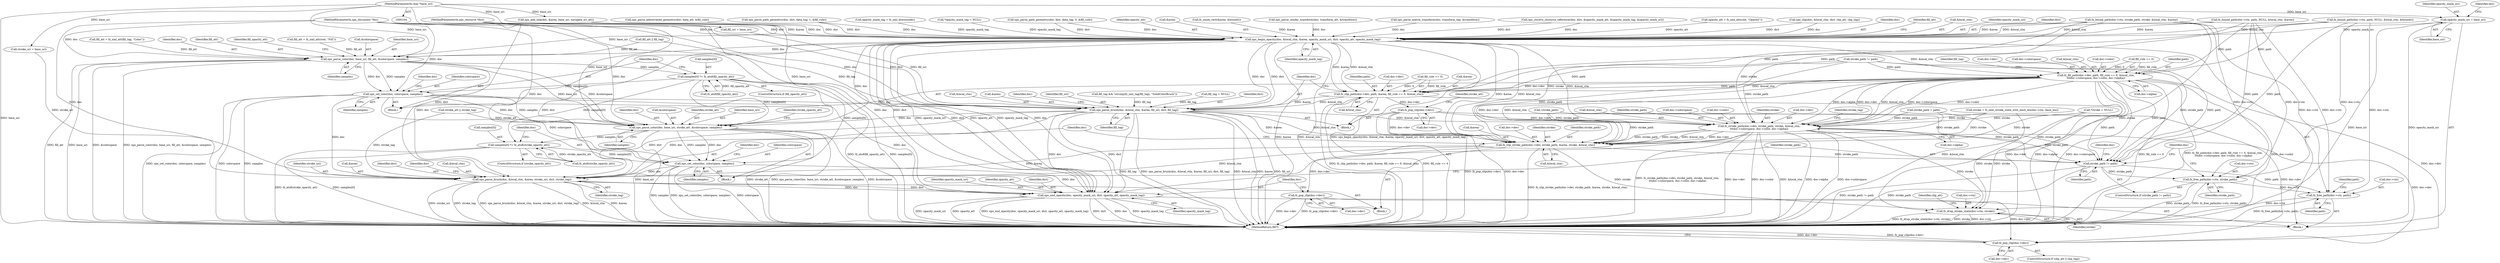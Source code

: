 digraph "0_ghostscript_60dabde18d7fe12b19da8b509bdfee9cc886aafc_3@pointer" {
"1000342" [label="(Call,opacity_mask_uri = base_uri)"];
"1000107" [label="(MethodParameterIn,char *base_uri)"];
"1000784" [label="(Call,xps_begin_opacity(doc, &local_ctm, &area, opacity_mask_uri, dict, opacity_att, opacity_mask_tag))"];
"1000797" [label="(Call,xps_parse_color(doc, base_uri, fill_att, &colorspace, samples))"];
"1000806" [label="(Call,samples[0] *= fz_atof(fill_opacity_att))"];
"1000812" [label="(Call,xps_set_color(doc, colorspace, samples))"];
"1000850" [label="(Call,xps_parse_brush(doc, &local_ctm, &area, fill_uri, dict, fill_tag))"];
"1000866" [label="(Call,xps_parse_color(doc, base_uri, stroke_att, &colorspace, samples))"];
"1000875" [label="(Call,samples[0] *= fz_atof(stroke_opacity_att))"];
"1000881" [label="(Call,xps_set_color(doc, colorspace, samples))"];
"1000915" [label="(Call,xps_parse_brush(doc, &local_ctm, &area, stroke_uri, dict, stroke_tag))"];
"1000928" [label="(Call,xps_end_opacity(doc, opacity_mask_uri, dict, opacity_att, opacity_mask_tag))"];
"1000885" [label="(Call,fz_stroke_path(doc->dev, stroke_path, stroke, &local_ctm,\n\t\t\tdoc->colorspace, doc->color, doc->alpha))"];
"1000905" [label="(Call,fz_clip_stroke_path(doc->dev, stroke_path, &area, stroke, &local_ctm))"];
"1000924" [label="(Call,fz_pop_clip(doc->dev))"];
"1000960" [label="(Call,fz_pop_clip(doc->dev))"];
"1000935" [label="(Call,stroke_path != path)"];
"1000938" [label="(Call,fz_free_path(doc->ctx, stroke_path))"];
"1000943" [label="(Call,fz_free_path(doc->ctx, path))"];
"1000951" [label="(Call,fz_drop_stroke_state(doc->ctx, stroke))"];
"1000816" [label="(Call,fz_fill_path(doc->dev, path, fill_rule == 0, &local_ctm,\n\t\t\tdoc->colorspace, doc->color, doc->alpha))"];
"1000838" [label="(Call,fz_clip_path(doc->dev, path, &area, fill_rule == 0, &local_ctm))"];
"1000859" [label="(Call,fz_pop_clip(doc->dev))"];
"1000422" [label="(Call,fill_tag = NULL)"];
"1000869" [label="(Identifier,stroke_att)"];
"1000795" [label="(Identifier,fill_att)"];
"1000930" [label="(Identifier,opacity_mask_uri)"];
"1000786" [label="(Call,&local_ctm)"];
"1000919" [label="(Call,&area)"];
"1000387" [label="(Call,xps_resolve_resource_reference(doc, dict, &opacity_mask_att, &opacity_mask_tag, &opacity_mask_uri))"];
"1000960" [label="(Call,fz_pop_clip(doc->dev))"];
"1000726" [label="(Call,stroke_att || stroke_tag)"];
"1000829" [label="(Call,doc->color)"];
"1000799" [label="(Identifier,base_uri)"];
"1000925" [label="(Call,doc->dev)"];
"1000868" [label="(Identifier,base_uri)"];
"1000821" [label="(Call,fill_rule == 0)"];
"1000876" [label="(Call,samples[0])"];
"1000210" [label="(Call,opacity_att = fz_xml_att(root, \"Opacity\"))"];
"1000932" [label="(Identifier,opacity_att)"];
"1000912" [label="(Identifier,stroke)"];
"1000922" [label="(Identifier,dict)"];
"1000884" [label="(Identifier,samples)"];
"1000859" [label="(Call,fz_pop_clip(doc->dev))"];
"1000674" [label="(Call,xps_clip(doc, &local_ctm, dict, clip_att, clip_tag))"];
"1000336" [label="(Call,fill_uri = base_uri)"];
"1000813" [label="(Identifier,doc)"];
"1000909" [label="(Identifier,stroke_path)"];
"1000785" [label="(Identifier,doc)"];
"1000893" [label="(Call,doc->colorspace)"];
"1000820" [label="(Identifier,path)"];
"1000742" [label="(Call,stroke_path != path)"];
"1000864" [label="(Identifier,stroke_att)"];
"1000904" [label="(Block,)"];
"1000200" [label="(Call,fill_att = fz_xml_att(root, \"Fill\"))"];
"1000949" [label="(Identifier,path)"];
"1000937" [label="(Identifier,path)"];
"1000807" [label="(Call,samples[0])"];
"1000947" [label="(Identifier,path)"];
"1000910" [label="(Call,&area)"];
"1000778" [label="(Call,xps_add_link(doc, &area, base_uri, navigate_uri_att))"];
"1000896" [label="(Call,doc->color)"];
"1000346" [label="(Identifier,doc)"];
"1000944" [label="(Call,doc->ctx)"];
"1000890" [label="(Identifier,stroke)"];
"1000815" [label="(Identifier,samples)"];
"1000866" [label="(Call,xps_parse_color(doc, base_uri, stroke_att, &colorspace, samples))"];
"1000722" [label="(Call,stroke_path = path)"];
"1000934" [label="(ControlStructure,if (stroke_path != path))"];
"1000852" [label="(Call,&local_ctm)"];
"1000790" [label="(Identifier,opacity_mask_uri)"];
"1000886" [label="(Call,doc->dev)"];
"1000836" [label="(Identifier,fill_tag)"];
"1000839" [label="(Call,doc->dev)"];
"1000791" [label="(Identifier,dict)"];
"1000955" [label="(Identifier,stroke)"];
"1000817" [label="(Call,doc->dev)"];
"1000838" [label="(Call,fz_clip_path(doc->dev, path, &area, fill_rule == 0, &local_ctm))"];
"1000903" [label="(Identifier,stroke_tag)"];
"1000933" [label="(Identifier,opacity_mask_tag)"];
"1000688" [label="(Call,xps_parse_abbreviated_geometry(doc, data_att, &fill_rule))"];
"1000810" [label="(Call,fz_atof(fill_opacity_att))"];
"1000854" [label="(Call,&area)"];
"1000766" [label="(Call,fz_bound_path(doc->ctx, path, NULL, &local_ctm, &area))"];
"1000929" [label="(Identifier,doc)"];
"1000342" [label="(Call,opacity_mask_uri = base_uri)"];
"1000712" [label="(Call,xps_parse_path_geometry(doc, dict, data_tag, 1, &fill_rule))"];
"1000883" [label="(Identifier,colorspace)"];
"1000745" [label="(Call,fill_att || fill_tag)"];
"1000292" [label="(Call,opacity_mask_tag = fz_xml_down(node))"];
"1000891" [label="(Call,&local_ctm)"];
"1000845" [label="(Call,fill_rule == 0)"];
"1000485" [label="(Call,stroke = fz_new_stroke_state_with_dash_len(doc->ctx, dash_len))"];
"1000143" [label="(Call,*opacity_mask_tag = NULL)"];
"1000861" [label="(Identifier,doc)"];
"1000942" [label="(Identifier,stroke_path)"];
"1000915" [label="(Call,xps_parse_brush(doc, &local_ctm, &area, stroke_uri, dict, stroke_tag))"];
"1000720" [label="(Call,!stroke_path)"];
"1000945" [label="(Identifier,doc)"];
"1000875" [label="(Call,samples[0] *= fz_atof(stroke_opacity_att))"];
"1000887" [label="(Identifier,doc)"];
"1000906" [label="(Call,doc->dev)"];
"1000837" [label="(Block,)"];
"1000940" [label="(Identifier,doc)"];
"1000928" [label="(Call,xps_end_opacity(doc, opacity_mask_uri, dict, opacity_att, opacity_mask_tag))"];
"1000801" [label="(Call,&colorspace)"];
"1000826" [label="(Call,doc->colorspace)"];
"1000339" [label="(Call,stroke_uri = base_uri)"];
"1000850" [label="(Call,xps_parse_brush(doc, &local_ctm, &area, fill_uri, dict, fill_tag))"];
"1000804" [label="(ControlStructure,if (fill_opacity_att))"];
"1000926" [label="(Identifier,doc)"];
"1000952" [label="(Call,doc->ctx)"];
"1000905" [label="(Call,fz_clip_stroke_path(doc->dev, stroke_path, &area, stroke, &local_ctm))"];
"1000699" [label="(Call,xps_parse_path_geometry(doc, dict, data_tag, 0, &fill_rule))"];
"1000750" [label="(Call,fz_bound_path(doc->ctx, path, NULL, &local_ctm, &bounds))"];
"1000164" [label="(Call,*stroke = NULL)"];
"1000865" [label="(Block,)"];
"1000818" [label="(Identifier,doc)"];
"1000784" [label="(Call,xps_begin_opacity(doc, &local_ctm, &area, opacity_mask_uri, dict, opacity_att, opacity_mask_tag))"];
"1000105" [label="(MethodParameterIn,xps_document *doc)"];
"1000899" [label="(Call,doc->alpha)"];
"1000879" [label="(Call,fz_atof(stroke_opacity_att))"];
"1000343" [label="(Identifier,opacity_mask_uri)"];
"1000417" [label="(Call,fill_att = fz_xml_att(fill_tag, \"Color\"))"];
"1000889" [label="(Identifier,stroke_path)"];
"1000951" [label="(Call,fz_drop_stroke_state(doc->ctx, stroke))"];
"1000793" [label="(Identifier,opacity_mask_tag)"];
"1000848" [label="(Call,&local_ctm)"];
"1000939" [label="(Call,doc->ctx)"];
"1000923" [label="(Identifier,stroke_tag)"];
"1000816" [label="(Call,fz_fill_path(doc->dev, path, fill_rule == 0, &local_ctm,\n\t\t\tdoc->colorspace, doc->color, doc->alpha))"];
"1000856" [label="(Identifier,fill_uri)"];
"1000792" [label="(Identifier,opacity_att)"];
"1000788" [label="(Call,&area)"];
"1000798" [label="(Identifier,doc)"];
"1000924" [label="(Call,fz_pop_clip(doc->dev))"];
"1000882" [label="(Identifier,doc)"];
"1000814" [label="(Identifier,colorspace)"];
"1000881" [label="(Call,xps_set_color(doc, colorspace, samples))"];
"1000916" [label="(Identifier,doc)"];
"1000800" [label="(Identifier,fill_att)"];
"1000943" [label="(Call,fz_free_path(doc->ctx, path))"];
"1000885" [label="(Call,fz_stroke_path(doc->dev, stroke_path, stroke, &local_ctm,\n\t\t\tdoc->colorspace, doc->color, doc->alpha))"];
"1000858" [label="(Identifier,fill_tag)"];
"1000760" [label="(Call,fz_union_rect(&area, &bounds))"];
"1000805" [label="(Identifier,fill_opacity_att)"];
"1000404" [label="(Call,fill_tag && !strcmp(fz_xml_tag(fill_tag), \"SolidColorBrush\"))"];
"1000730" [label="(Call,fz_bound_path(doc->ctx, stroke_path, stroke, &local_ctm, &area))"];
"1000832" [label="(Call,doc->alpha)"];
"1000652" [label="(Call,xps_parse_render_transform(doc, transform_att, &transform))"];
"1000659" [label="(Call,xps_parse_matrix_transform(doc, transform_tag, &transform))"];
"1000958" [label="(Identifier,clip_att)"];
"1000796" [label="(Block,)"];
"1000806" [label="(Call,samples[0] *= fz_atof(fill_opacity_att))"];
"1000803" [label="(Identifier,samples)"];
"1000913" [label="(Call,&local_ctm)"];
"1000961" [label="(Call,doc->dev)"];
"1000873" [label="(ControlStructure,if (stroke_opacity_att))"];
"1000851" [label="(Identifier,doc)"];
"1000964" [label="(MethodReturn,RET)"];
"1000936" [label="(Identifier,stroke_path)"];
"1000872" [label="(Identifier,samples)"];
"1000107" [label="(MethodParameterIn,char *base_uri)"];
"1000917" [label="(Call,&local_ctm)"];
"1000797" [label="(Call,xps_parse_color(doc, base_uri, fill_att, &colorspace, samples))"];
"1000935" [label="(Call,stroke_path != path)"];
"1000874" [label="(Identifier,stroke_opacity_att)"];
"1000931" [label="(Identifier,dict)"];
"1000843" [label="(Call,&area)"];
"1000857" [label="(Identifier,dict)"];
"1000867" [label="(Identifier,doc)"];
"1000824" [label="(Call,&local_ctm)"];
"1000842" [label="(Identifier,path)"];
"1000860" [label="(Call,doc->dev)"];
"1000344" [label="(Identifier,base_uri)"];
"1000108" [label="(MethodParameterIn,xps_resource *dict)"];
"1000938" [label="(Call,fz_free_path(doc->ctx, stroke_path))"];
"1000870" [label="(Call,&colorspace)"];
"1000921" [label="(Identifier,stroke_uri)"];
"1000956" [label="(ControlStructure,if (clip_att || clip_tag))"];
"1000812" [label="(Call,xps_set_color(doc, colorspace, samples))"];
"1000110" [label="(Block,)"];
"1000342" -> "1000110"  [label="AST: "];
"1000342" -> "1000344"  [label="CFG: "];
"1000343" -> "1000342"  [label="AST: "];
"1000344" -> "1000342"  [label="AST: "];
"1000346" -> "1000342"  [label="CFG: "];
"1000342" -> "1000964"  [label="DDG: base_uri"];
"1000342" -> "1000964"  [label="DDG: opacity_mask_uri"];
"1000107" -> "1000342"  [label="DDG: base_uri"];
"1000342" -> "1000784"  [label="DDG: opacity_mask_uri"];
"1000107" -> "1000104"  [label="AST: "];
"1000107" -> "1000964"  [label="DDG: base_uri"];
"1000107" -> "1000336"  [label="DDG: base_uri"];
"1000107" -> "1000339"  [label="DDG: base_uri"];
"1000107" -> "1000778"  [label="DDG: base_uri"];
"1000107" -> "1000797"  [label="DDG: base_uri"];
"1000107" -> "1000866"  [label="DDG: base_uri"];
"1000784" -> "1000110"  [label="AST: "];
"1000784" -> "1000793"  [label="CFG: "];
"1000785" -> "1000784"  [label="AST: "];
"1000786" -> "1000784"  [label="AST: "];
"1000788" -> "1000784"  [label="AST: "];
"1000790" -> "1000784"  [label="AST: "];
"1000791" -> "1000784"  [label="AST: "];
"1000792" -> "1000784"  [label="AST: "];
"1000793" -> "1000784"  [label="AST: "];
"1000795" -> "1000784"  [label="CFG: "];
"1000784" -> "1000964"  [label="DDG: &area"];
"1000784" -> "1000964"  [label="DDG: &local_ctm"];
"1000784" -> "1000964"  [label="DDG: xps_begin_opacity(doc, &local_ctm, &area, opacity_mask_uri, dict, opacity_att, opacity_mask_tag)"];
"1000699" -> "1000784"  [label="DDG: doc"];
"1000699" -> "1000784"  [label="DDG: dict"];
"1000688" -> "1000784"  [label="DDG: doc"];
"1000659" -> "1000784"  [label="DDG: doc"];
"1000387" -> "1000784"  [label="DDG: doc"];
"1000387" -> "1000784"  [label="DDG: dict"];
"1000674" -> "1000784"  [label="DDG: doc"];
"1000674" -> "1000784"  [label="DDG: dict"];
"1000652" -> "1000784"  [label="DDG: doc"];
"1000712" -> "1000784"  [label="DDG: doc"];
"1000712" -> "1000784"  [label="DDG: dict"];
"1000778" -> "1000784"  [label="DDG: doc"];
"1000778" -> "1000784"  [label="DDG: &area"];
"1000105" -> "1000784"  [label="DDG: doc"];
"1000730" -> "1000784"  [label="DDG: &local_ctm"];
"1000730" -> "1000784"  [label="DDG: &area"];
"1000766" -> "1000784"  [label="DDG: &local_ctm"];
"1000766" -> "1000784"  [label="DDG: &area"];
"1000750" -> "1000784"  [label="DDG: &local_ctm"];
"1000760" -> "1000784"  [label="DDG: &area"];
"1000108" -> "1000784"  [label="DDG: dict"];
"1000210" -> "1000784"  [label="DDG: opacity_att"];
"1000292" -> "1000784"  [label="DDG: opacity_mask_tag"];
"1000143" -> "1000784"  [label="DDG: opacity_mask_tag"];
"1000784" -> "1000797"  [label="DDG: doc"];
"1000784" -> "1000816"  [label="DDG: &local_ctm"];
"1000784" -> "1000838"  [label="DDG: &area"];
"1000784" -> "1000838"  [label="DDG: &local_ctm"];
"1000784" -> "1000850"  [label="DDG: doc"];
"1000784" -> "1000850"  [label="DDG: dict"];
"1000784" -> "1000866"  [label="DDG: doc"];
"1000784" -> "1000885"  [label="DDG: &local_ctm"];
"1000784" -> "1000905"  [label="DDG: &area"];
"1000784" -> "1000905"  [label="DDG: &local_ctm"];
"1000784" -> "1000915"  [label="DDG: doc"];
"1000784" -> "1000915"  [label="DDG: dict"];
"1000784" -> "1000928"  [label="DDG: doc"];
"1000784" -> "1000928"  [label="DDG: opacity_mask_uri"];
"1000784" -> "1000928"  [label="DDG: dict"];
"1000784" -> "1000928"  [label="DDG: opacity_att"];
"1000784" -> "1000928"  [label="DDG: opacity_mask_tag"];
"1000797" -> "1000796"  [label="AST: "];
"1000797" -> "1000803"  [label="CFG: "];
"1000798" -> "1000797"  [label="AST: "];
"1000799" -> "1000797"  [label="AST: "];
"1000800" -> "1000797"  [label="AST: "];
"1000801" -> "1000797"  [label="AST: "];
"1000803" -> "1000797"  [label="AST: "];
"1000805" -> "1000797"  [label="CFG: "];
"1000797" -> "1000964"  [label="DDG: fill_att"];
"1000797" -> "1000964"  [label="DDG: base_uri"];
"1000797" -> "1000964"  [label="DDG: &colorspace"];
"1000797" -> "1000964"  [label="DDG: xps_parse_color(doc, base_uri, fill_att, &colorspace, samples)"];
"1000105" -> "1000797"  [label="DDG: doc"];
"1000778" -> "1000797"  [label="DDG: base_uri"];
"1000200" -> "1000797"  [label="DDG: fill_att"];
"1000745" -> "1000797"  [label="DDG: fill_att"];
"1000417" -> "1000797"  [label="DDG: fill_att"];
"1000797" -> "1000806"  [label="DDG: samples"];
"1000797" -> "1000812"  [label="DDG: doc"];
"1000797" -> "1000812"  [label="DDG: samples"];
"1000797" -> "1000866"  [label="DDG: base_uri"];
"1000797" -> "1000866"  [label="DDG: &colorspace"];
"1000806" -> "1000804"  [label="AST: "];
"1000806" -> "1000810"  [label="CFG: "];
"1000807" -> "1000806"  [label="AST: "];
"1000810" -> "1000806"  [label="AST: "];
"1000813" -> "1000806"  [label="CFG: "];
"1000806" -> "1000964"  [label="DDG: fz_atof(fill_opacity_att)"];
"1000806" -> "1000964"  [label="DDG: samples[0]"];
"1000810" -> "1000806"  [label="DDG: fill_opacity_att"];
"1000806" -> "1000812"  [label="DDG: samples[0]"];
"1000806" -> "1000866"  [label="DDG: samples[0]"];
"1000806" -> "1000875"  [label="DDG: samples[0]"];
"1000806" -> "1000881"  [label="DDG: samples[0]"];
"1000812" -> "1000796"  [label="AST: "];
"1000812" -> "1000815"  [label="CFG: "];
"1000813" -> "1000812"  [label="AST: "];
"1000814" -> "1000812"  [label="AST: "];
"1000815" -> "1000812"  [label="AST: "];
"1000818" -> "1000812"  [label="CFG: "];
"1000812" -> "1000964"  [label="DDG: colorspace"];
"1000812" -> "1000964"  [label="DDG: samples"];
"1000812" -> "1000964"  [label="DDG: xps_set_color(doc, colorspace, samples)"];
"1000105" -> "1000812"  [label="DDG: doc"];
"1000812" -> "1000850"  [label="DDG: doc"];
"1000812" -> "1000866"  [label="DDG: doc"];
"1000812" -> "1000866"  [label="DDG: samples"];
"1000812" -> "1000881"  [label="DDG: colorspace"];
"1000812" -> "1000915"  [label="DDG: doc"];
"1000812" -> "1000928"  [label="DDG: doc"];
"1000850" -> "1000837"  [label="AST: "];
"1000850" -> "1000858"  [label="CFG: "];
"1000851" -> "1000850"  [label="AST: "];
"1000852" -> "1000850"  [label="AST: "];
"1000854" -> "1000850"  [label="AST: "];
"1000856" -> "1000850"  [label="AST: "];
"1000857" -> "1000850"  [label="AST: "];
"1000858" -> "1000850"  [label="AST: "];
"1000861" -> "1000850"  [label="CFG: "];
"1000850" -> "1000964"  [label="DDG: fill_tag"];
"1000850" -> "1000964"  [label="DDG: xps_parse_brush(doc, &local_ctm, &area, fill_uri, dict, fill_tag)"];
"1000850" -> "1000964"  [label="DDG: &local_ctm"];
"1000850" -> "1000964"  [label="DDG: &area"];
"1000850" -> "1000964"  [label="DDG: fill_uri"];
"1000105" -> "1000850"  [label="DDG: doc"];
"1000838" -> "1000850"  [label="DDG: &local_ctm"];
"1000838" -> "1000850"  [label="DDG: &area"];
"1000336" -> "1000850"  [label="DDG: fill_uri"];
"1000108" -> "1000850"  [label="DDG: dict"];
"1000404" -> "1000850"  [label="DDG: fill_tag"];
"1000745" -> "1000850"  [label="DDG: fill_tag"];
"1000422" -> "1000850"  [label="DDG: fill_tag"];
"1000850" -> "1000866"  [label="DDG: doc"];
"1000850" -> "1000885"  [label="DDG: &local_ctm"];
"1000850" -> "1000905"  [label="DDG: &area"];
"1000850" -> "1000905"  [label="DDG: &local_ctm"];
"1000850" -> "1000915"  [label="DDG: doc"];
"1000850" -> "1000915"  [label="DDG: dict"];
"1000850" -> "1000928"  [label="DDG: doc"];
"1000850" -> "1000928"  [label="DDG: dict"];
"1000866" -> "1000865"  [label="AST: "];
"1000866" -> "1000872"  [label="CFG: "];
"1000867" -> "1000866"  [label="AST: "];
"1000868" -> "1000866"  [label="AST: "];
"1000869" -> "1000866"  [label="AST: "];
"1000870" -> "1000866"  [label="AST: "];
"1000872" -> "1000866"  [label="AST: "];
"1000874" -> "1000866"  [label="CFG: "];
"1000866" -> "1000964"  [label="DDG: xps_parse_color(doc, base_uri, stroke_att, &colorspace, samples)"];
"1000866" -> "1000964"  [label="DDG: &colorspace"];
"1000866" -> "1000964"  [label="DDG: base_uri"];
"1000866" -> "1000964"  [label="DDG: stroke_att"];
"1000105" -> "1000866"  [label="DDG: doc"];
"1000778" -> "1000866"  [label="DDG: base_uri"];
"1000726" -> "1000866"  [label="DDG: stroke_att"];
"1000866" -> "1000875"  [label="DDG: samples"];
"1000866" -> "1000881"  [label="DDG: doc"];
"1000866" -> "1000881"  [label="DDG: samples"];
"1000875" -> "1000873"  [label="AST: "];
"1000875" -> "1000879"  [label="CFG: "];
"1000876" -> "1000875"  [label="AST: "];
"1000879" -> "1000875"  [label="AST: "];
"1000882" -> "1000875"  [label="CFG: "];
"1000875" -> "1000964"  [label="DDG: fz_atof(stroke_opacity_att)"];
"1000875" -> "1000964"  [label="DDG: samples[0]"];
"1000879" -> "1000875"  [label="DDG: stroke_opacity_att"];
"1000875" -> "1000881"  [label="DDG: samples[0]"];
"1000881" -> "1000865"  [label="AST: "];
"1000881" -> "1000884"  [label="CFG: "];
"1000882" -> "1000881"  [label="AST: "];
"1000883" -> "1000881"  [label="AST: "];
"1000884" -> "1000881"  [label="AST: "];
"1000887" -> "1000881"  [label="CFG: "];
"1000881" -> "1000964"  [label="DDG: xps_set_color(doc, colorspace, samples)"];
"1000881" -> "1000964"  [label="DDG: colorspace"];
"1000881" -> "1000964"  [label="DDG: samples"];
"1000105" -> "1000881"  [label="DDG: doc"];
"1000881" -> "1000915"  [label="DDG: doc"];
"1000881" -> "1000928"  [label="DDG: doc"];
"1000915" -> "1000904"  [label="AST: "];
"1000915" -> "1000923"  [label="CFG: "];
"1000916" -> "1000915"  [label="AST: "];
"1000917" -> "1000915"  [label="AST: "];
"1000919" -> "1000915"  [label="AST: "];
"1000921" -> "1000915"  [label="AST: "];
"1000922" -> "1000915"  [label="AST: "];
"1000923" -> "1000915"  [label="AST: "];
"1000926" -> "1000915"  [label="CFG: "];
"1000915" -> "1000964"  [label="DDG: &area"];
"1000915" -> "1000964"  [label="DDG: stroke_uri"];
"1000915" -> "1000964"  [label="DDG: stroke_tag"];
"1000915" -> "1000964"  [label="DDG: xps_parse_brush(doc, &local_ctm, &area, stroke_uri, dict, stroke_tag)"];
"1000915" -> "1000964"  [label="DDG: &local_ctm"];
"1000105" -> "1000915"  [label="DDG: doc"];
"1000905" -> "1000915"  [label="DDG: &local_ctm"];
"1000905" -> "1000915"  [label="DDG: &area"];
"1000339" -> "1000915"  [label="DDG: stroke_uri"];
"1000108" -> "1000915"  [label="DDG: dict"];
"1000726" -> "1000915"  [label="DDG: stroke_tag"];
"1000915" -> "1000928"  [label="DDG: doc"];
"1000915" -> "1000928"  [label="DDG: dict"];
"1000928" -> "1000110"  [label="AST: "];
"1000928" -> "1000933"  [label="CFG: "];
"1000929" -> "1000928"  [label="AST: "];
"1000930" -> "1000928"  [label="AST: "];
"1000931" -> "1000928"  [label="AST: "];
"1000932" -> "1000928"  [label="AST: "];
"1000933" -> "1000928"  [label="AST: "];
"1000936" -> "1000928"  [label="CFG: "];
"1000928" -> "1000964"  [label="DDG: doc"];
"1000928" -> "1000964"  [label="DDG: opacity_mask_tag"];
"1000928" -> "1000964"  [label="DDG: opacity_mask_uri"];
"1000928" -> "1000964"  [label="DDG: opacity_att"];
"1000928" -> "1000964"  [label="DDG: xps_end_opacity(doc, opacity_mask_uri, dict, opacity_att, opacity_mask_tag)"];
"1000928" -> "1000964"  [label="DDG: dict"];
"1000105" -> "1000928"  [label="DDG: doc"];
"1000108" -> "1000928"  [label="DDG: dict"];
"1000885" -> "1000865"  [label="AST: "];
"1000885" -> "1000899"  [label="CFG: "];
"1000886" -> "1000885"  [label="AST: "];
"1000889" -> "1000885"  [label="AST: "];
"1000890" -> "1000885"  [label="AST: "];
"1000891" -> "1000885"  [label="AST: "];
"1000893" -> "1000885"  [label="AST: "];
"1000896" -> "1000885"  [label="AST: "];
"1000899" -> "1000885"  [label="AST: "];
"1000903" -> "1000885"  [label="CFG: "];
"1000885" -> "1000964"  [label="DDG: &local_ctm"];
"1000885" -> "1000964"  [label="DDG: doc->alpha"];
"1000885" -> "1000964"  [label="DDG: doc->colorspace"];
"1000885" -> "1000964"  [label="DDG: fz_stroke_path(doc->dev, stroke_path, stroke, &local_ctm,\n\t\t\tdoc->colorspace, doc->color, doc->alpha)"];
"1000885" -> "1000964"  [label="DDG: doc->dev"];
"1000885" -> "1000964"  [label="DDG: doc->color"];
"1000816" -> "1000885"  [label="DDG: doc->dev"];
"1000816" -> "1000885"  [label="DDG: &local_ctm"];
"1000816" -> "1000885"  [label="DDG: doc->colorspace"];
"1000816" -> "1000885"  [label="DDG: doc->color"];
"1000816" -> "1000885"  [label="DDG: doc->alpha"];
"1000859" -> "1000885"  [label="DDG: doc->dev"];
"1000720" -> "1000885"  [label="DDG: stroke_path"];
"1000742" -> "1000885"  [label="DDG: stroke_path"];
"1000722" -> "1000885"  [label="DDG: stroke_path"];
"1000485" -> "1000885"  [label="DDG: stroke"];
"1000730" -> "1000885"  [label="DDG: stroke"];
"1000164" -> "1000885"  [label="DDG: stroke"];
"1000885" -> "1000905"  [label="DDG: doc->dev"];
"1000885" -> "1000905"  [label="DDG: stroke_path"];
"1000885" -> "1000905"  [label="DDG: stroke"];
"1000885" -> "1000905"  [label="DDG: &local_ctm"];
"1000885" -> "1000935"  [label="DDG: stroke_path"];
"1000885" -> "1000951"  [label="DDG: stroke"];
"1000885" -> "1000960"  [label="DDG: doc->dev"];
"1000905" -> "1000904"  [label="AST: "];
"1000905" -> "1000913"  [label="CFG: "];
"1000906" -> "1000905"  [label="AST: "];
"1000909" -> "1000905"  [label="AST: "];
"1000910" -> "1000905"  [label="AST: "];
"1000912" -> "1000905"  [label="AST: "];
"1000913" -> "1000905"  [label="AST: "];
"1000916" -> "1000905"  [label="CFG: "];
"1000905" -> "1000964"  [label="DDG: fz_clip_stroke_path(doc->dev, stroke_path, &area, stroke, &local_ctm)"];
"1000816" -> "1000905"  [label="DDG: doc->dev"];
"1000816" -> "1000905"  [label="DDG: &local_ctm"];
"1000859" -> "1000905"  [label="DDG: doc->dev"];
"1000720" -> "1000905"  [label="DDG: stroke_path"];
"1000742" -> "1000905"  [label="DDG: stroke_path"];
"1000722" -> "1000905"  [label="DDG: stroke_path"];
"1000485" -> "1000905"  [label="DDG: stroke"];
"1000730" -> "1000905"  [label="DDG: stroke"];
"1000164" -> "1000905"  [label="DDG: stroke"];
"1000905" -> "1000924"  [label="DDG: doc->dev"];
"1000905" -> "1000935"  [label="DDG: stroke_path"];
"1000905" -> "1000951"  [label="DDG: stroke"];
"1000924" -> "1000904"  [label="AST: "];
"1000924" -> "1000925"  [label="CFG: "];
"1000925" -> "1000924"  [label="AST: "];
"1000929" -> "1000924"  [label="CFG: "];
"1000924" -> "1000964"  [label="DDG: doc->dev"];
"1000924" -> "1000964"  [label="DDG: fz_pop_clip(doc->dev)"];
"1000924" -> "1000960"  [label="DDG: doc->dev"];
"1000960" -> "1000956"  [label="AST: "];
"1000960" -> "1000961"  [label="CFG: "];
"1000961" -> "1000960"  [label="AST: "];
"1000964" -> "1000960"  [label="CFG: "];
"1000960" -> "1000964"  [label="DDG: doc->dev"];
"1000960" -> "1000964"  [label="DDG: fz_pop_clip(doc->dev)"];
"1000859" -> "1000960"  [label="DDG: doc->dev"];
"1000816" -> "1000960"  [label="DDG: doc->dev"];
"1000935" -> "1000934"  [label="AST: "];
"1000935" -> "1000937"  [label="CFG: "];
"1000936" -> "1000935"  [label="AST: "];
"1000937" -> "1000935"  [label="AST: "];
"1000940" -> "1000935"  [label="CFG: "];
"1000945" -> "1000935"  [label="CFG: "];
"1000935" -> "1000964"  [label="DDG: stroke_path"];
"1000935" -> "1000964"  [label="DDG: stroke_path != path"];
"1000720" -> "1000935"  [label="DDG: stroke_path"];
"1000742" -> "1000935"  [label="DDG: stroke_path"];
"1000742" -> "1000935"  [label="DDG: path"];
"1000722" -> "1000935"  [label="DDG: stroke_path"];
"1000750" -> "1000935"  [label="DDG: path"];
"1000816" -> "1000935"  [label="DDG: path"];
"1000766" -> "1000935"  [label="DDG: path"];
"1000838" -> "1000935"  [label="DDG: path"];
"1000935" -> "1000938"  [label="DDG: stroke_path"];
"1000935" -> "1000943"  [label="DDG: path"];
"1000938" -> "1000934"  [label="AST: "];
"1000938" -> "1000942"  [label="CFG: "];
"1000939" -> "1000938"  [label="AST: "];
"1000942" -> "1000938"  [label="AST: "];
"1000945" -> "1000938"  [label="CFG: "];
"1000938" -> "1000964"  [label="DDG: stroke_path"];
"1000938" -> "1000964"  [label="DDG: fz_free_path(doc->ctx, stroke_path)"];
"1000750" -> "1000938"  [label="DDG: doc->ctx"];
"1000766" -> "1000938"  [label="DDG: doc->ctx"];
"1000730" -> "1000938"  [label="DDG: doc->ctx"];
"1000938" -> "1000943"  [label="DDG: doc->ctx"];
"1000943" -> "1000110"  [label="AST: "];
"1000943" -> "1000947"  [label="CFG: "];
"1000944" -> "1000943"  [label="AST: "];
"1000947" -> "1000943"  [label="AST: "];
"1000949" -> "1000943"  [label="CFG: "];
"1000943" -> "1000964"  [label="DDG: fz_free_path(doc->ctx, path)"];
"1000750" -> "1000943"  [label="DDG: doc->ctx"];
"1000766" -> "1000943"  [label="DDG: doc->ctx"];
"1000730" -> "1000943"  [label="DDG: doc->ctx"];
"1000943" -> "1000951"  [label="DDG: doc->ctx"];
"1000951" -> "1000110"  [label="AST: "];
"1000951" -> "1000955"  [label="CFG: "];
"1000952" -> "1000951"  [label="AST: "];
"1000955" -> "1000951"  [label="AST: "];
"1000958" -> "1000951"  [label="CFG: "];
"1000951" -> "1000964"  [label="DDG: doc->ctx"];
"1000951" -> "1000964"  [label="DDG: fz_drop_stroke_state(doc->ctx, stroke)"];
"1000951" -> "1000964"  [label="DDG: stroke"];
"1000485" -> "1000951"  [label="DDG: stroke"];
"1000730" -> "1000951"  [label="DDG: stroke"];
"1000164" -> "1000951"  [label="DDG: stroke"];
"1000816" -> "1000796"  [label="AST: "];
"1000816" -> "1000832"  [label="CFG: "];
"1000817" -> "1000816"  [label="AST: "];
"1000820" -> "1000816"  [label="AST: "];
"1000821" -> "1000816"  [label="AST: "];
"1000824" -> "1000816"  [label="AST: "];
"1000826" -> "1000816"  [label="AST: "];
"1000829" -> "1000816"  [label="AST: "];
"1000832" -> "1000816"  [label="AST: "];
"1000836" -> "1000816"  [label="CFG: "];
"1000816" -> "1000964"  [label="DDG: fz_fill_path(doc->dev, path, fill_rule == 0, &local_ctm,\n\t\t\tdoc->colorspace, doc->color, doc->alpha)"];
"1000816" -> "1000964"  [label="DDG: doc->color"];
"1000816" -> "1000964"  [label="DDG: &local_ctm"];
"1000816" -> "1000964"  [label="DDG: doc->dev"];
"1000816" -> "1000964"  [label="DDG: doc->alpha"];
"1000816" -> "1000964"  [label="DDG: doc->colorspace"];
"1000816" -> "1000964"  [label="DDG: fill_rule == 0"];
"1000750" -> "1000816"  [label="DDG: path"];
"1000742" -> "1000816"  [label="DDG: path"];
"1000766" -> "1000816"  [label="DDG: path"];
"1000821" -> "1000816"  [label="DDG: fill_rule"];
"1000821" -> "1000816"  [label="DDG: 0"];
"1000816" -> "1000838"  [label="DDG: doc->dev"];
"1000816" -> "1000838"  [label="DDG: path"];
"1000816" -> "1000838"  [label="DDG: &local_ctm"];
"1000838" -> "1000837"  [label="AST: "];
"1000838" -> "1000848"  [label="CFG: "];
"1000839" -> "1000838"  [label="AST: "];
"1000842" -> "1000838"  [label="AST: "];
"1000843" -> "1000838"  [label="AST: "];
"1000845" -> "1000838"  [label="AST: "];
"1000848" -> "1000838"  [label="AST: "];
"1000851" -> "1000838"  [label="CFG: "];
"1000838" -> "1000964"  [label="DDG: fz_clip_path(doc->dev, path, &area, fill_rule == 0, &local_ctm)"];
"1000838" -> "1000964"  [label="DDG: fill_rule == 0"];
"1000750" -> "1000838"  [label="DDG: path"];
"1000742" -> "1000838"  [label="DDG: path"];
"1000766" -> "1000838"  [label="DDG: path"];
"1000845" -> "1000838"  [label="DDG: fill_rule"];
"1000845" -> "1000838"  [label="DDG: 0"];
"1000838" -> "1000859"  [label="DDG: doc->dev"];
"1000859" -> "1000837"  [label="AST: "];
"1000859" -> "1000860"  [label="CFG: "];
"1000860" -> "1000859"  [label="AST: "];
"1000864" -> "1000859"  [label="CFG: "];
"1000859" -> "1000964"  [label="DDG: fz_pop_clip(doc->dev)"];
"1000859" -> "1000964"  [label="DDG: doc->dev"];
}
